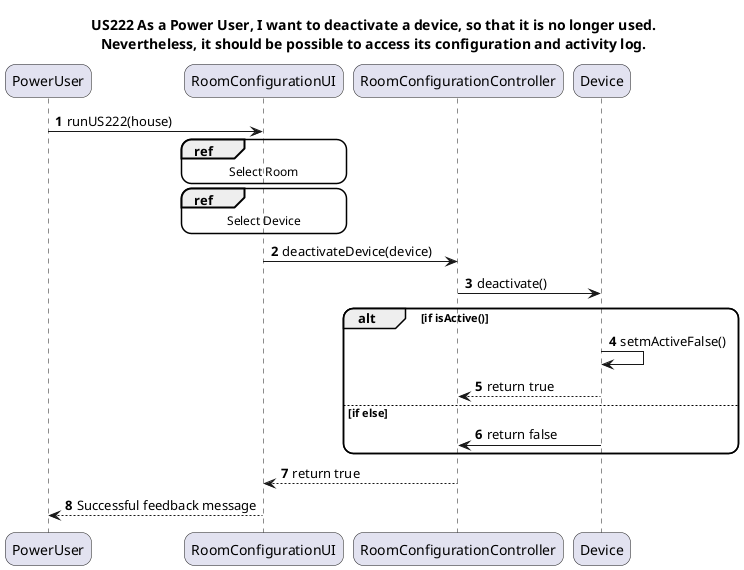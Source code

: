@startuml
Title US222 As a Power User, I want to deactivate a device, so that it is no longer used.\nNevertheless, it should be possible to access its configuration and activity log.
skinparam roundcorner 20
autonumber
PowerUser -> RoomConfigurationUI: runUS222(house)
ref over RoomConfigurationUI
Select Room
end ref
ref over RoomConfigurationUI
Select Device
end ref
RoomConfigurationUI -> RoomConfigurationController: deactivateDevice(device)
RoomConfigurationController -> Device: deactivate()
alt if isActive()
Device -> Device: setmActiveFalse()
Device --> RoomConfigurationController: return true
else if else
Device -> RoomConfigurationController: return false
end
RoomConfigurationController --> RoomConfigurationUI: return true
RoomConfigurationUI --> PowerUser: Successful feedback message
@enduml